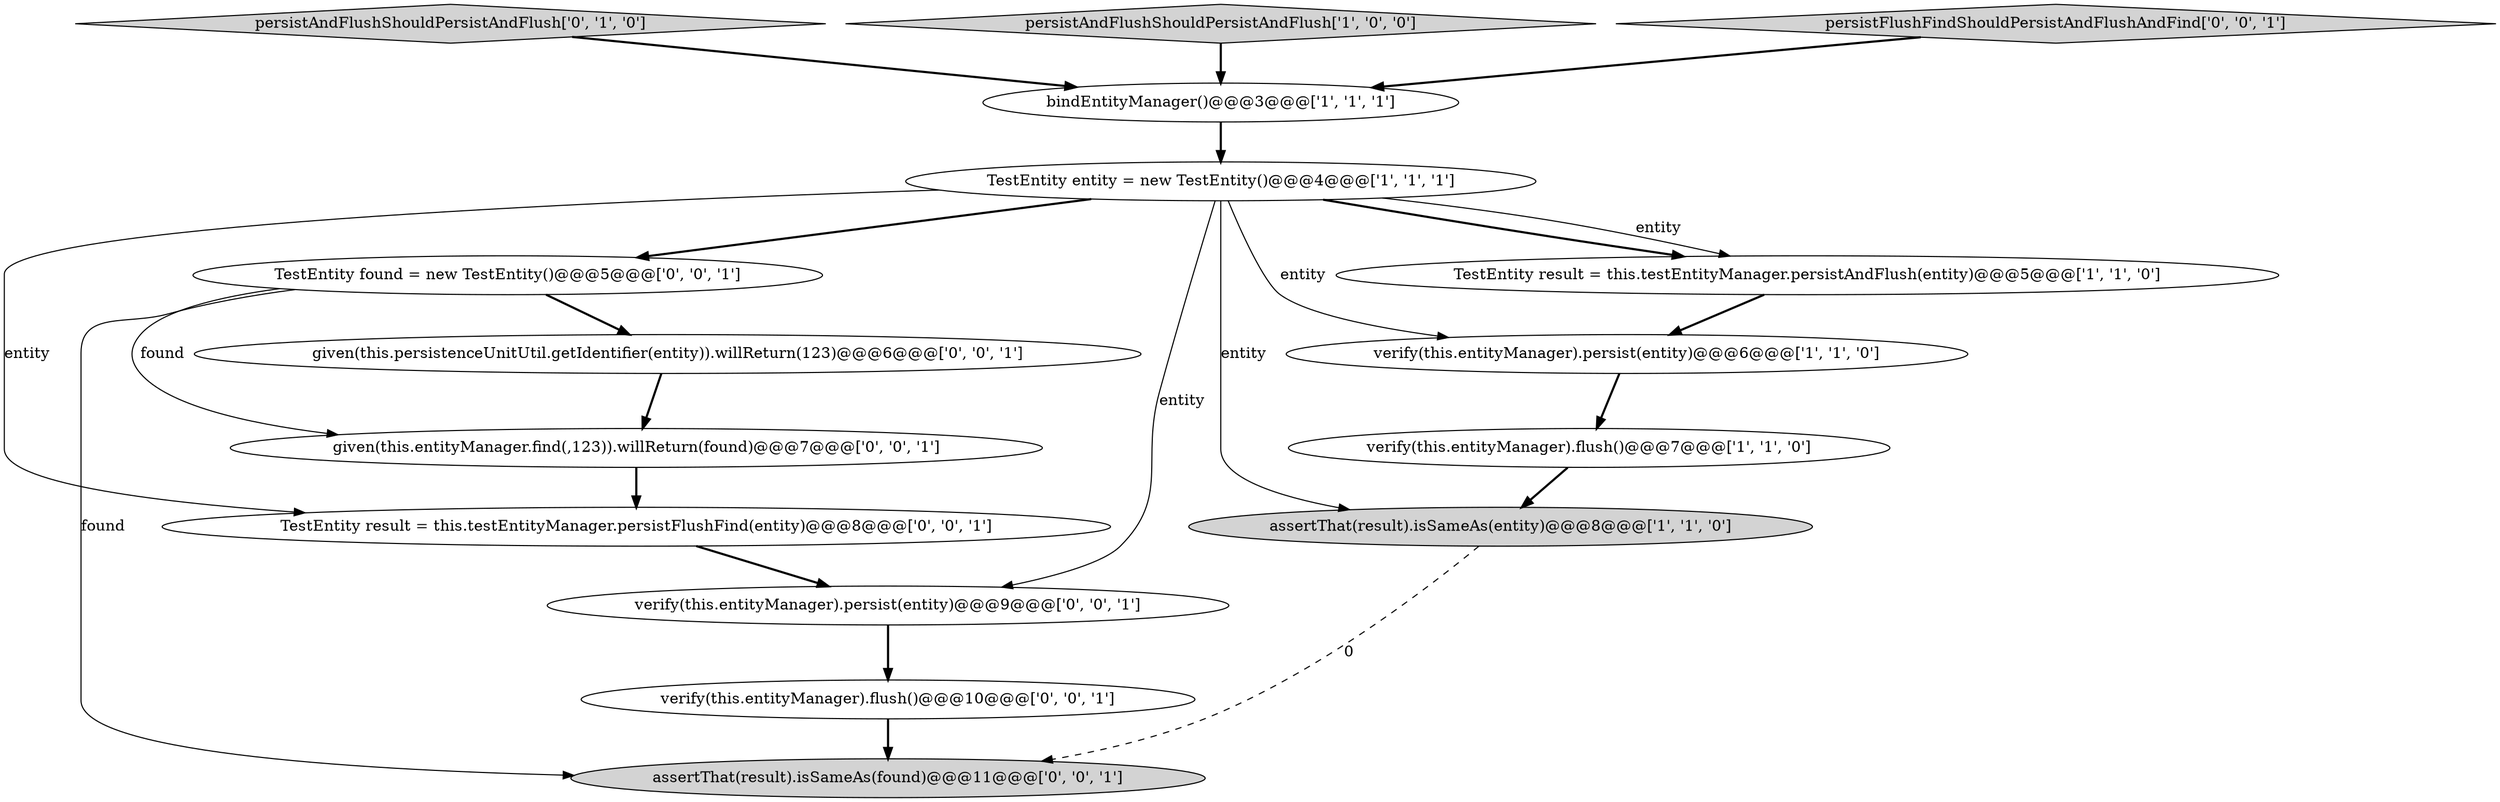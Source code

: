 digraph {
13 [style = filled, label = "TestEntity result = this.testEntityManager.persistFlushFind(entity)@@@8@@@['0', '0', '1']", fillcolor = white, shape = ellipse image = "AAA0AAABBB3BBB"];
8 [style = filled, label = "given(this.persistenceUnitUtil.getIdentifier(entity)).willReturn(123)@@@6@@@['0', '0', '1']", fillcolor = white, shape = ellipse image = "AAA0AAABBB3BBB"];
2 [style = filled, label = "TestEntity entity = new TestEntity()@@@4@@@['1', '1', '1']", fillcolor = white, shape = ellipse image = "AAA0AAABBB1BBB"];
7 [style = filled, label = "persistAndFlushShouldPersistAndFlush['0', '1', '0']", fillcolor = lightgray, shape = diamond image = "AAA0AAABBB2BBB"];
9 [style = filled, label = "verify(this.entityManager).flush()@@@10@@@['0', '0', '1']", fillcolor = white, shape = ellipse image = "AAA0AAABBB3BBB"];
6 [style = filled, label = "verify(this.entityManager).persist(entity)@@@6@@@['1', '1', '0']", fillcolor = white, shape = ellipse image = "AAA0AAABBB1BBB"];
15 [style = filled, label = "TestEntity found = new TestEntity()@@@5@@@['0', '0', '1']", fillcolor = white, shape = ellipse image = "AAA0AAABBB3BBB"];
12 [style = filled, label = "assertThat(result).isSameAs(found)@@@11@@@['0', '0', '1']", fillcolor = lightgray, shape = ellipse image = "AAA0AAABBB3BBB"];
10 [style = filled, label = "verify(this.entityManager).persist(entity)@@@9@@@['0', '0', '1']", fillcolor = white, shape = ellipse image = "AAA0AAABBB3BBB"];
3 [style = filled, label = "TestEntity result = this.testEntityManager.persistAndFlush(entity)@@@5@@@['1', '1', '0']", fillcolor = white, shape = ellipse image = "AAA0AAABBB1BBB"];
1 [style = filled, label = "bindEntityManager()@@@3@@@['1', '1', '1']", fillcolor = white, shape = ellipse image = "AAA0AAABBB1BBB"];
4 [style = filled, label = "persistAndFlushShouldPersistAndFlush['1', '0', '0']", fillcolor = lightgray, shape = diamond image = "AAA0AAABBB1BBB"];
11 [style = filled, label = "persistFlushFindShouldPersistAndFlushAndFind['0', '0', '1']", fillcolor = lightgray, shape = diamond image = "AAA0AAABBB3BBB"];
0 [style = filled, label = "assertThat(result).isSameAs(entity)@@@8@@@['1', '1', '0']", fillcolor = lightgray, shape = ellipse image = "AAA0AAABBB1BBB"];
5 [style = filled, label = "verify(this.entityManager).flush()@@@7@@@['1', '1', '0']", fillcolor = white, shape = ellipse image = "AAA0AAABBB1BBB"];
14 [style = filled, label = "given(this.entityManager.find(,123)).willReturn(found)@@@7@@@['0', '0', '1']", fillcolor = white, shape = ellipse image = "AAA0AAABBB3BBB"];
2->3 [style = solid, label="entity"];
13->10 [style = bold, label=""];
2->0 [style = solid, label="entity"];
7->1 [style = bold, label=""];
15->14 [style = solid, label="found"];
11->1 [style = bold, label=""];
2->3 [style = bold, label=""];
2->13 [style = solid, label="entity"];
15->12 [style = solid, label="found"];
8->14 [style = bold, label=""];
3->6 [style = bold, label=""];
0->12 [style = dashed, label="0"];
2->6 [style = solid, label="entity"];
6->5 [style = bold, label=""];
5->0 [style = bold, label=""];
2->15 [style = bold, label=""];
2->10 [style = solid, label="entity"];
1->2 [style = bold, label=""];
4->1 [style = bold, label=""];
10->9 [style = bold, label=""];
9->12 [style = bold, label=""];
14->13 [style = bold, label=""];
15->8 [style = bold, label=""];
}
